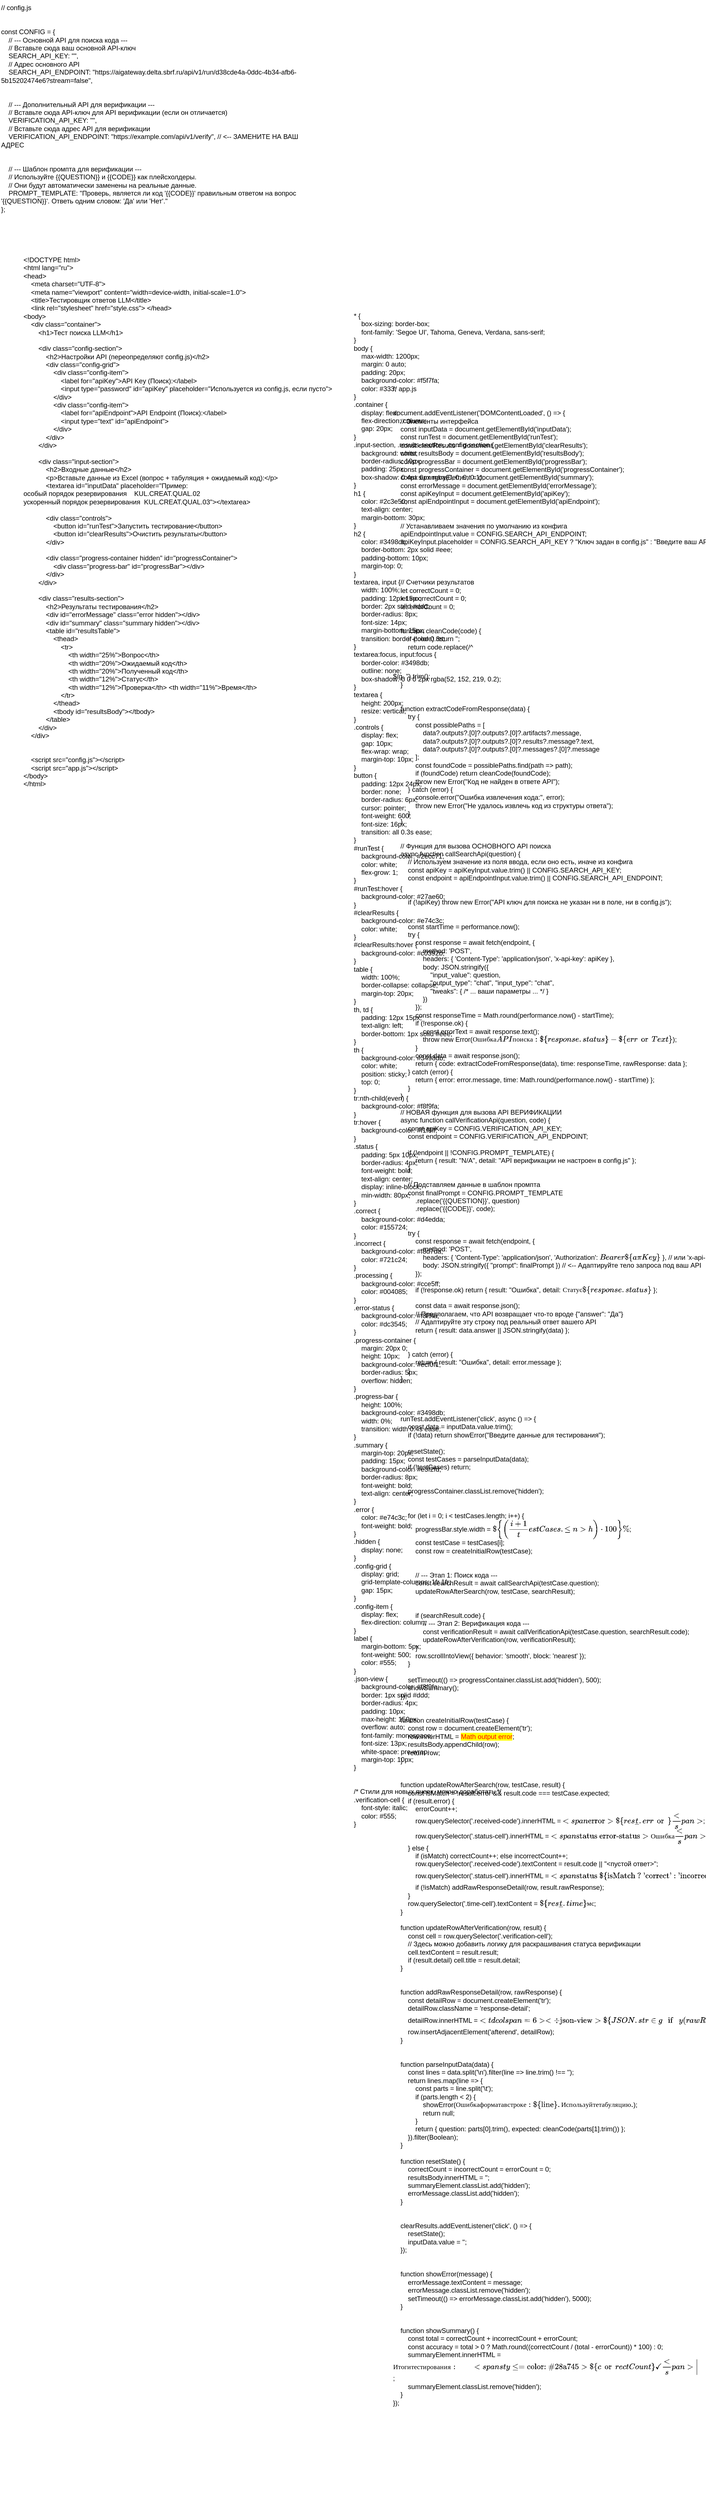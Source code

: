 <mxfile version="27.1.1">
  <diagram name="Страница — 1" id="WULPb32uHRo-QUS4CWuH">
    <mxGraphModel dx="1152" dy="692" grid="1" gridSize="10" guides="1" tooltips="1" connect="1" arrows="1" fold="1" page="1" pageScale="1" pageWidth="827" pageHeight="1169" math="0" shadow="0">
      <root>
        <mxCell id="0" />
        <mxCell id="1" parent="0" />
        <UserObject label="// config.js&#xa;&#xa;&#xa;const CONFIG = {&#xa;    // --- Основной API для поиска кода ---&#xa;    // Вставьте сюда ваш основной API-ключ&#xa;    SEARCH_API_KEY: &quot;&quot;, &#xa;    // Адрес основного API&#xa;    SEARCH_API_ENDPOINT: &quot;https://aigateway.delta.sbrf.ru/api/v1/run/d38cde4a-0ddc-4b34-afb6-5b15202474e6?stream=false&quot;,&#xa;&#xa;&#xa;    // --- Дополнительный API для верификации ---&#xa;    // Вставьте сюда API-ключ для API верификации (если он отличается)&#xa;    VERIFICATION_API_KEY: &quot;&quot;, &#xa;    // Вставьте сюда адрес API для верификации&#xa;    VERIFICATION_API_ENDPOINT: &quot;https://example.com/api/v1/verify&quot;, // &lt;-- ЗАМЕНИТЕ НА ВАШ АДРЕС&#xa;&#xa;&#xa;    // --- Шаблон промпта для верификации ---&#xa;    // Используйте {{QUESTION}} и {{CODE}} как плейсхолдеры.&#xa;    // Они будут автоматически заменены на реальные данные.&#xa;    PROMPT_TEMPLATE: &quot;Проверь, является ли код &#39;{{CODE}}&#39; правильным ответом на вопрос &#39;{{QUESTION}}&#39;. Ответь одним словом: &#39;Да&#39; или &#39;Нет&#39;.&quot;&#xa;};" link="// config.js&#xa;&#xa;&#xa;const CONFIG = {&#xa;    // --- Основной API для поиска кода ---&#xa;    // Вставьте сюда ваш основной API-ключ&#xa;    SEARCH_API_KEY: &quot;&quot;, &#xa;    // Адрес основного API&#xa;    SEARCH_API_ENDPOINT: &quot;https://aigateway.delta.sbrf.ru/api/v1/run/d38cde4a-0ddc-4b34-afb6-5b15202474e6?stream=false&quot;,&#xa;&#xa;&#xa;    // --- Дополнительный API для верификации ---&#xa;    // Вставьте сюда API-ключ для API верификации (если он отличается)&#xa;    VERIFICATION_API_KEY: &quot;&quot;, &#xa;    // Вставьте сюда адрес API для верификации&#xa;    VERIFICATION_API_ENDPOINT: &quot;https://example.com/api/v1/verify&quot;, // &lt;-- ЗАМЕНИТЕ НА ВАШ АДРЕС&#xa;&#xa;&#xa;    // --- Шаблон промпта для верификации ---&#xa;    // Используйте {{QUESTION}} и {{CODE}} как плейсхолдеры.&#xa;    // Они будут автоматически заменены на реальные данные.&#xa;    PROMPT_TEMPLATE: &quot;Проверь, является ли код &#39;{{CODE}}&#39; правильным ответом на вопрос &#39;{{QUESTION}}&#39;. Ответь одним словом: &#39;Да&#39; или &#39;Нет&#39;.&quot;&#xa;};" id="KhpofreyqJjnModskH-O-7">
          <mxCell style="text;whiteSpace=wrap;" vertex="1" parent="1">
            <mxGeometry x="50" y="10" width="560" height="400" as="geometry" />
          </mxCell>
        </UserObject>
        <UserObject label="&lt;!DOCTYPE html&gt;&#xa;&lt;html lang=&quot;ru&quot;&gt;&#xa;&lt;head&gt;&#xa;    &lt;meta charset=&quot;UTF-8&quot;&gt;&#xa;    &lt;meta name=&quot;viewport&quot; content=&quot;width=device-width, initial-scale=1.0&quot;&gt;&#xa;    &lt;title&gt;Тестировщик ответов LLM&lt;/title&gt;&#xa;    &lt;link rel=&quot;stylesheet&quot; href=&quot;style.css&quot;&gt; &lt;/head&gt;&#xa;&lt;body&gt;&#xa;    &lt;div class=&quot;container&quot;&gt;&#xa;        &lt;h1&gt;Тест поиска LLM&lt;/h1&gt;&#xa;        &#xa;        &lt;div class=&quot;config-section&quot;&gt;&#xa;            &lt;h2&gt;Настройки API (переопределяют config.js)&lt;/h2&gt;&#xa;            &lt;div class=&quot;config-grid&quot;&gt;&#xa;                &lt;div class=&quot;config-item&quot;&gt;&#xa;                    &lt;label for=&quot;apiKey&quot;&gt;API Key (Поиск):&lt;/label&gt;&#xa;                    &lt;input type=&quot;password&quot; id=&quot;apiKey&quot; placeholder=&quot;Используется из config.js, если пусто&quot;&gt;&#xa;                &lt;/div&gt;&#xa;                &lt;div class=&quot;config-item&quot;&gt;&#xa;                    &lt;label for=&quot;apiEndpoint&quot;&gt;API Endpoint (Поиск):&lt;/label&gt;&#xa;                    &lt;input type=&quot;text&quot; id=&quot;apiEndpoint&quot;&gt;&#xa;                &lt;/div&gt;&#xa;            &lt;/div&gt;&#xa;        &lt;/div&gt;&#xa;        &#xa;        &lt;div class=&quot;input-section&quot;&gt;&#xa;            &lt;h2&gt;Входные данные&lt;/h2&gt;&#xa;            &lt;p&gt;Вставьте данные из Excel (вопрос + табуляция + ожидаемый код):&lt;/p&gt;&#xa;            &lt;textarea id=&quot;inputData&quot; placeholder=&quot;Пример:&#xa;особый порядок резервирования    KUL.CREAT.QUAL.02&#xa;ускоренный порядок резервирования  KUL.CREAT.QUAL.03&quot;&gt;&lt;/textarea&gt;&#xa;            &#xa;            &lt;div class=&quot;controls&quot;&gt;&#xa;                &lt;button id=&quot;runTest&quot;&gt;Запустить тестирование&lt;/button&gt;&#xa;                &lt;button id=&quot;clearResults&quot;&gt;Очистить результаты&lt;/button&gt;&#xa;            &lt;/div&gt;&#xa;            &#xa;            &lt;div class=&quot;progress-container hidden&quot; id=&quot;progressContainer&quot;&gt;&#xa;                &lt;div class=&quot;progress-bar&quot; id=&quot;progressBar&quot;&gt;&lt;/div&gt;&#xa;            &lt;/div&gt;&#xa;        &lt;/div&gt;&#xa;        &#xa;        &lt;div class=&quot;results-section&quot;&gt;&#xa;            &lt;h2&gt;Результаты тестирования&lt;/h2&gt;&#xa;            &lt;div id=&quot;errorMessage&quot; class=&quot;error hidden&quot;&gt;&lt;/div&gt;&#xa;            &lt;div id=&quot;summary&quot; class=&quot;summary hidden&quot;&gt;&lt;/div&gt;&#xa;            &lt;table id=&quot;resultsTable&quot;&gt;&#xa;                &lt;thead&gt;&#xa;                    &lt;tr&gt;&#xa;                        &lt;th width=&quot;25%&quot;&gt;Вопрос&lt;/th&gt;&#xa;                        &lt;th width=&quot;20%&quot;&gt;Ожидаемый код&lt;/th&gt;&#xa;                        &lt;th width=&quot;20%&quot;&gt;Полученный код&lt;/th&gt;&#xa;                        &lt;th width=&quot;12%&quot;&gt;Статус&lt;/th&gt;&#xa;                        &lt;th width=&quot;12%&quot;&gt;Проверка&lt;/th&gt; &lt;th width=&quot;11%&quot;&gt;Время&lt;/th&gt;&#xa;                    &lt;/tr&gt;&#xa;                &lt;/thead&gt;&#xa;                &lt;tbody id=&quot;resultsBody&quot;&gt;&lt;/tbody&gt;&#xa;            &lt;/table&gt;&#xa;        &lt;/div&gt;&#xa;    &lt;/div&gt;&#xa;&#xa;&#xa;    &lt;script src=&quot;config.js&quot;&gt;&lt;/script&gt;&#xa;    &lt;script src=&quot;app.js&quot;&gt;&lt;/script&gt;&#xa;&lt;/body&gt;&#xa;&lt;/html&gt;" link="&lt;!DOCTYPE html&gt;&#xa;&lt;html lang=&quot;ru&quot;&gt;&#xa;&lt;head&gt;&#xa;    &lt;meta charset=&quot;UTF-8&quot;&gt;&#xa;    &lt;meta name=&quot;viewport&quot; content=&quot;width=device-width, initial-scale=1.0&quot;&gt;&#xa;    &lt;title&gt;Тестировщик ответов LLM&lt;/title&gt;&#xa;    &lt;link rel=&quot;stylesheet&quot; href=&quot;style.css&quot;&gt; &lt;/head&gt;&#xa;&lt;body&gt;&#xa;    &lt;div class=&quot;container&quot;&gt;&#xa;        &lt;h1&gt;Тест поиска LLM&lt;/h1&gt;&#xa;        &#xa;        &lt;div class=&quot;config-section&quot;&gt;&#xa;            &lt;h2&gt;Настройки API (переопределяют config.js)&lt;/h2&gt;&#xa;            &lt;div class=&quot;config-grid&quot;&gt;&#xa;                &lt;div class=&quot;config-item&quot;&gt;&#xa;                    &lt;label for=&quot;apiKey&quot;&gt;API Key (Поиск):&lt;/label&gt;&#xa;                    &lt;input type=&quot;password&quot; id=&quot;apiKey&quot; placeholder=&quot;Используется из config.js, если пусто&quot;&gt;&#xa;                &lt;/div&gt;&#xa;                &lt;div class=&quot;config-item&quot;&gt;&#xa;                    &lt;label for=&quot;apiEndpoint&quot;&gt;API Endpoint (Поиск):&lt;/label&gt;&#xa;                    &lt;input type=&quot;text&quot; id=&quot;apiEndpoint&quot;&gt;&#xa;                &lt;/div&gt;&#xa;            &lt;/div&gt;&#xa;        &lt;/div&gt;&#xa;        &#xa;        &lt;div class=&quot;input-section&quot;&gt;&#xa;            &lt;h2&gt;Входные данные&lt;/h2&gt;&#xa;            &lt;p&gt;Вставьте данные из Excel (вопрос + табуляция + ожидаемый код):&lt;/p&gt;&#xa;            &lt;textarea id=&quot;inputData&quot; placeholder=&quot;Пример:&#xa;особый порядок резервирования    KUL.CREAT.QUAL.02&#xa;ускоренный порядок резервирования  KUL.CREAT.QUAL.03&quot;&gt;&lt;/textarea&gt;&#xa;            &#xa;            &lt;div class=&quot;controls&quot;&gt;&#xa;                &lt;button id=&quot;runTest&quot;&gt;Запустить тестирование&lt;/button&gt;&#xa;                &lt;button id=&quot;clearResults&quot;&gt;Очистить результаты&lt;/button&gt;&#xa;            &lt;/div&gt;&#xa;            &#xa;            &lt;div class=&quot;progress-container hidden&quot; id=&quot;progressContainer&quot;&gt;&#xa;                &lt;div class=&quot;progress-bar&quot; id=&quot;progressBar&quot;&gt;&lt;/div&gt;&#xa;            &lt;/div&gt;&#xa;        &lt;/div&gt;&#xa;        &#xa;        &lt;div class=&quot;results-section&quot;&gt;&#xa;            &lt;h2&gt;Результаты тестирования&lt;/h2&gt;&#xa;            &lt;div id=&quot;errorMessage&quot; class=&quot;error hidden&quot;&gt;&lt;/div&gt;&#xa;            &lt;div id=&quot;summary&quot; class=&quot;summary hidden&quot;&gt;&lt;/div&gt;&#xa;            &lt;table id=&quot;resultsTable&quot;&gt;&#xa;                &lt;thead&gt;&#xa;                    &lt;tr&gt;&#xa;                        &lt;th width=&quot;25%&quot;&gt;Вопрос&lt;/th&gt;&#xa;                        &lt;th width=&quot;20%&quot;&gt;Ожидаемый код&lt;/th&gt;&#xa;                        &lt;th width=&quot;20%&quot;&gt;Полученный код&lt;/th&gt;&#xa;                        &lt;th width=&quot;12%&quot;&gt;Статус&lt;/th&gt;&#xa;                        &lt;th width=&quot;12%&quot;&gt;Проверка&lt;/th&gt; &lt;th width=&quot;11%&quot;&gt;Время&lt;/th&gt;&#xa;                    &lt;/tr&gt;&#xa;                &lt;/thead&gt;&#xa;                &lt;tbody id=&quot;resultsBody&quot;&gt;&lt;/tbody&gt;&#xa;            &lt;/table&gt;&#xa;        &lt;/div&gt;&#xa;    &lt;/div&gt;&#xa;&#xa;&#xa;    &lt;script src=&quot;config.js&quot;&gt;&lt;/script&gt;&#xa;    &lt;script src=&quot;app.js&quot;&gt;&lt;/script&gt;&#xa;&lt;/body&gt;&#xa;&lt;/html&gt;" id="KhpofreyqJjnModskH-O-8">
          <mxCell style="text;whiteSpace=wrap;" vertex="1" parent="1">
            <mxGeometry x="90" y="460" width="560" height="990" as="geometry" />
          </mxCell>
        </UserObject>
        <UserObject label="// app.js&#xa;&#xa;&#xa;document.addEventListener(&#39;DOMContentLoaded&#39;, () =&gt; {&#xa;    // Элементы интерфейса&#xa;    const inputData = document.getElementById(&#39;inputData&#39;);&#xa;    const runTest = document.getElementById(&#39;runTest&#39;);&#xa;    const clearResults = document.getElementById(&#39;clearResults&#39;);&#xa;    const resultsBody = document.getElementById(&#39;resultsBody&#39;);&#xa;    const progressBar = document.getElementById(&#39;progressBar&#39;);&#xa;    const progressContainer = document.getElementById(&#39;progressContainer&#39;);&#xa;    const summaryElement = document.getElementById(&#39;summary&#39;);&#xa;    const errorMessage = document.getElementById(&#39;errorMessage&#39;);&#xa;    const apiKeyInput = document.getElementById(&#39;apiKey&#39;);&#xa;    const apiEndpointInput = document.getElementById(&#39;apiEndpoint&#39;);&#xa;&#xa;&#xa;    // Устанавливаем значения по умолчанию из конфига&#xa;    apiEndpointInput.value = CONFIG.SEARCH_API_ENDPOINT;&#xa;    apiKeyInput.placeholder = CONFIG.SEARCH_API_KEY ? &quot;Ключ задан в config.js&quot; : &quot;Введите ваш API ключ&quot;;&#xa;&#xa;&#xa;&#xa;&#xa;    // Счетчики результатов&#xa;    let correctCount = 0;&#xa;    let incorrectCount = 0;&#xa;    let errorCount = 0;&#xa;&#xa;&#xa;    function cleanCode(code) {&#xa;        if (!code) return &#39;&#39;;&#xa;        return code.replace(/^\[|\]$/g, &#39;&#39;).trim();&#xa;    }&#xa;&#xa;&#xa;    function extractCodeFromResponse(data) {&#xa;        try {&#xa;            const possiblePaths = [&#xa;                data?.outputs?.[0]?.outputs?.[0]?.artifacts?.message,&#xa;                data?.outputs?.[0]?.outputs?.[0]?.results?.message?.text,&#xa;                data?.outputs?.[0]?.outputs?.[0]?.messages?.[0]?.message&#xa;            ];&#xa;            const foundCode = possiblePaths.find(path =&gt; path);&#xa;            if (foundCode) return cleanCode(foundCode);&#xa;            throw new Error(&quot;Код не найден в ответе API&quot;);&#xa;        } catch (error) {&#xa;            console.error(&quot;Ошибка извлечения кода:&quot;, error);&#xa;            throw new Error(&quot;Не удалось извлечь код из структуры ответа&quot;);&#xa;        }&#xa;    }&#xa;&#xa;&#xa;    // Функция для вызова ОСНОВНОГО API поиска&#xa;    async function callSearchApi(question) {&#xa;        // Используем значение из поля ввода, если оно есть, иначе из конфига&#xa;        const apiKey = apiKeyInput.value.trim() || CONFIG.SEARCH_API_KEY;&#xa;        const endpoint = apiEndpointInput.value.trim() || CONFIG.SEARCH_API_ENDPOINT;&#xa;&#xa;&#xa;        if (!apiKey) throw new Error(&quot;API ключ для поиска не указан ни в поле, ни в config.js&quot;);&#xa;&#xa;&#xa;        const startTime = performance.now();&#xa;        try {&#xa;            const response = await fetch(endpoint, {&#xa;                method: &#39;POST&#39;,&#xa;                headers: { &#39;Content-Type&#39;: &#39;application/json&#39;, &#39;x-api-key&#39;: apiKey },&#xa;                body: JSON.stringify({&#xa;                    &quot;input_value&quot;: question,&#xa;                    &quot;output_type&quot;: &quot;chat&quot;, &quot;input_type&quot;: &quot;chat&quot;,&#xa;                    &quot;tweaks&quot;: { /* ... ваши параметры ... */ }&#xa;                })&#xa;            });&#xa;            const responseTime = Math.round(performance.now() - startTime);&#xa;            if (!response.ok) {&#xa;                const errorText = await response.text();&#xa;                throw new Error(`Ошибка API поиска: ${response.status} - ${errorText}`);&#xa;            }&#xa;            const data = await response.json();&#xa;            return { code: extractCodeFromResponse(data), time: responseTime, rawResponse: data };&#xa;        } catch (error) {&#xa;            return { error: error.message, time: Math.round(performance.now() - startTime) };&#xa;        }&#xa;    }&#xa;    &#xa;    // НОВАЯ функция для вызова API ВЕРИФИКАЦИИ&#xa;    async function callVerificationApi(question, code) {&#xa;        const apiKey = CONFIG.VERIFICATION_API_KEY;&#xa;        const endpoint = CONFIG.VERIFICATION_API_ENDPOINT;&#xa;        &#xa;        if (!endpoint || !CONFIG.PROMPT_TEMPLATE) {&#xa;            return { result: &quot;N/A&quot;, detail: &quot;API верификации не настроен в config.js&quot; };&#xa;        }&#xa;        &#xa;        // Подставляем данные в шаблон промпта&#xa;        const finalPrompt = CONFIG.PROMPT_TEMPLATE&#xa;            .replace(&#39;{{QUESTION}}&#39;, question)&#xa;            .replace(&#39;{{CODE}}&#39;, code);&#xa;&#xa;&#xa;        try {&#xa;            const response = await fetch(endpoint, {&#xa;                method: &#39;POST&#39;,&#xa;                headers: { &#39;Content-Type&#39;: &#39;application/json&#39;, &#39;Authorization&#39;: `Bearer ${apiKey}` }, // или &#39;x-api-key&#39; в зависимости от вашего API&#xa;                body: JSON.stringify({ &quot;prompt&quot;: finalPrompt }) // &lt;-- Адаптируйте тело запроса под ваш API&#xa;            });&#xa;            &#xa;            if (!response.ok) return { result: &quot;Ошибка&quot;, detail: `Статус ${response.status}` };&#xa;            &#xa;            const data = await response.json();&#xa;            // Предполагаем, что API возвращает что-то вроде {&quot;answer&quot;: &quot;Да&quot;}&#xa;            // Адаптируйте эту строку под реальный ответ вашего API&#xa;            return { result: data.answer || JSON.stringify(data) };&#xa;&#xa;&#xa;        } catch (error) {&#xa;            return { result: &quot;Ошибка&quot;, detail: error.message };&#xa;        }&#xa;    }&#xa;&#xa;&#xa;&#xa;&#xa;    runTest.addEventListener(&#39;click&#39;, async () =&gt; {&#xa;        const data = inputData.value.trim();&#xa;        if (!data) return showError(&quot;Введите данные для тестирования&quot;);&#xa;        &#xa;        resetState();&#xa;        const testCases = parseInputData(data);&#xa;        if (!testCases) return;&#xa;&#xa;&#xa;        progressContainer.classList.remove(&#39;hidden&#39;);&#xa;&#xa;&#xa;        for (let i = 0; i &lt; testCases.length; i++) {&#xa;            progressBar.style.width = `${((i + 1) / testCases.length) * 100}%`;&#xa;            const testCase = testCases[i];&#xa;            const row = createInitialRow(testCase);&#xa;&#xa;&#xa;            // --- Этап 1: Поиск кода ---&#xa;            const searchResult = await callSearchApi(testCase.question);&#xa;            updateRowAfterSearch(row, testCase, searchResult);&#xa;&#xa;&#xa;            if (searchResult.code) {&#xa;                // --- Этап 2: Верификация кода ---&#xa;                const verificationResult = await callVerificationApi(testCase.question, searchResult.code);&#xa;                updateRowAfterVerification(row, verificationResult);&#xa;            }&#xa;            row.scrollIntoView({ behavior: &#39;smooth&#39;, block: &#39;nearest&#39; });&#xa;        }&#xa;        &#xa;        setTimeout(() =&gt; progressContainer.classList.add(&#39;hidden&#39;), 500);&#xa;        showSummary();&#xa;    });&#xa;&#xa;&#xa;    function createInitialRow(testCase) {&#xa;        const row = document.createElement(&#39;tr&#39;);&#xa;        row.innerHTML = `&#xa;            &lt;td&gt;${testCase.question}&lt;/td&gt;&#xa;            &lt;td&gt;${testCase.expected}&lt;/td&gt;&#xa;            &lt;td class=&quot;received-code&quot;&gt;...&lt;/td&gt;&#xa;            &lt;td class=&quot;status-cell&quot;&gt;&lt;span class=&quot;status processing&quot;&gt;Обработка&lt;/span&gt;&lt;/td&gt;&#xa;            &lt;td class=&quot;verification-cell&quot;&gt;...&lt;/td&gt;&#xa;            &lt;td class=&quot;time-cell&quot;&gt;...&lt;/td&gt;&#xa;        `;&#xa;        resultsBody.appendChild(row);&#xa;        return row;&#xa;    }&#xa;&#xa;&#xa;    function updateRowAfterSearch(row, testCase, result) {&#xa;        const isMatch = !result.error &amp;&amp; result.code === testCase.expected;&#xa;        if (result.error) {&#xa;            errorCount++;&#xa;            row.querySelector(&#39;.received-code&#39;).innerHTML = `&lt;span class=&quot;error&quot;&gt;${result.error}&lt;/span&gt;`;&#xa;            row.querySelector(&#39;.status-cell&#39;).innerHTML = `&lt;span class=&quot;status error-status&quot;&gt;Ошибка&lt;/span&gt;`;&#xa;        } else {&#xa;            if (isMatch) correctCount++; else incorrectCount++;&#xa;            row.querySelector(&#39;.received-code&#39;).textContent = result.code || &quot;&lt;пустой ответ&gt;&quot;;&#xa;            row.querySelector(&#39;.status-cell&#39;).innerHTML = `&lt;span class=&quot;status ${isMatch ? &#39;correct&#39; : &#39;incorrect&#39;}&quot;&gt;${isMatch ? &#39;Совпадает&#39; : &#39;Не совпадает&#39;}&lt;/span&gt;`;&#xa;            if (!isMatch) addRawResponseDetail(row, result.rawResponse);&#xa;        }&#xa;        row.querySelector(&#39;.time-cell&#39;).textContent = `${result.time}мс`;&#xa;    }&#xa;    &#xa;    function updateRowAfterVerification(row, result) {&#xa;        const cell = row.querySelector(&#39;.verification-cell&#39;);&#xa;        // Здесь можно добавить логику для раскрашивания статуса верификации&#xa;        cell.textContent = result.result;&#xa;        if (result.detail) cell.title = result.detail;&#xa;    }&#xa;&#xa;&#xa;    function addRawResponseDetail(row, rawResponse) {&#xa;        const detailRow = document.createElement(&#39;tr&#39;);&#xa;        detailRow.className = &#39;response-detail&#39;;&#xa;        detailRow.innerHTML = `&lt;td colspan=&quot;6&quot;&gt;&lt;div class=&quot;json-view&quot;&gt;${JSON.stringify(rawResponse, null, 2)}&lt;/div&gt;&lt;/td&gt;`;&#xa;        row.insertAdjacentElement(&#39;afterend&#39;, detailRow);&#xa;    }&#xa;&#xa;&#xa;    function parseInputData(data) {&#xa;        const lines = data.split(&#39;\n&#39;).filter(line =&gt; line.trim() !== &#39;&#39;);&#xa;        return lines.map(line =&gt; {&#xa;            const parts = line.split(&#39;\t&#39;);&#xa;            if (parts.length &lt; 2) {&#xa;                showError(`Ошибка формата в строке: &quot;${line}&quot;. Используйте табуляцию.`);&#xa;                return null;&#xa;            }&#xa;            return { question: parts[0].trim(), expected: cleanCode(parts[1].trim()) };&#xa;        }).filter(Boolean);&#xa;    }&#xa;    &#xa;    function resetState() {&#xa;        correctCount = incorrectCount = errorCount = 0;&#xa;        resultsBody.innerHTML = &#39;&#39;;&#xa;        summaryElement.classList.add(&#39;hidden&#39;);&#xa;        errorMessage.classList.add(&#39;hidden&#39;);&#xa;    }&#xa;&#xa;&#xa;    clearResults.addEventListener(&#39;click&#39;, () =&gt; {&#xa;        resetState();&#xa;        inputData.value = &#39;&#39;;&#xa;    });&#xa;&#xa;&#xa;    function showError(message) {&#xa;        errorMessage.textContent = message;&#xa;        errorMessage.classList.remove(&#39;hidden&#39;);&#xa;        setTimeout(() =&gt; errorMessage.classList.add(&#39;hidden&#39;), 5000);&#xa;    }&#xa;&#xa;&#xa;    function showSummary() {&#xa;        const total = correctCount + incorrectCount + errorCount;&#xa;        const accuracy = total &gt; 0 ? Math.round((correctCount / (total - errorCount)) * 100) : 0;&#xa;        summaryElement.innerHTML = `&#xa;            Итоги тестирования: &#xa;            &lt;span style=&quot;color: #28a745&quot;&gt;${correctCount} ✓&lt;/span&gt; | &#xa;            &lt;span style=&quot;color: #dc3545&quot;&gt;${incorrectCount} ✗&lt;/span&gt; | &#xa;            &lt;span style=&quot;color: #ffc107&quot;&gt;${errorCount} ⚠&lt;/span&gt;&#xa;            | Точность (без ошибок): &lt;strong&gt;${accuracy}%&lt;/strong&gt;&#xa;        `;&#xa;        summaryElement.classList.remove(&#39;hidden&#39;);&#xa;    }&#xa;});" link="// app.js&#xa;&#xa;&#xa;document.addEventListener(&#39;DOMContentLoaded&#39;, () =&gt; {&#xa;    // Элементы интерфейса&#xa;    const inputData = document.getElementById(&#39;inputData&#39;);&#xa;    const runTest = document.getElementById(&#39;runTest&#39;);&#xa;    const clearResults = document.getElementById(&#39;clearResults&#39;);&#xa;    const resultsBody = document.getElementById(&#39;resultsBody&#39;);&#xa;    const progressBar = document.getElementById(&#39;progressBar&#39;);&#xa;    const progressContainer = document.getElementById(&#39;progressContainer&#39;);&#xa;    const summaryElement = document.getElementById(&#39;summary&#39;);&#xa;    const errorMessage = document.getElementById(&#39;errorMessage&#39;);&#xa;    const apiKeyInput = document.getElementById(&#39;apiKey&#39;);&#xa;    const apiEndpointInput = document.getElementById(&#39;apiEndpoint&#39;);&#xa;&#xa;&#xa;    // Устанавливаем значения по умолчанию из конфига&#xa;    apiEndpointInput.value = CONFIG.SEARCH_API_ENDPOINT;&#xa;    apiKeyInput.placeholder = CONFIG.SEARCH_API_KEY ? &quot;Ключ задан в config.js&quot; : &quot;Введите ваш API ключ&quot;;&#xa;&#xa;&#xa;&#xa;&#xa;    // Счетчики результатов&#xa;    let correctCount = 0;&#xa;    let incorrectCount = 0;&#xa;    let errorCount = 0;&#xa;&#xa;&#xa;    function cleanCode(code) {&#xa;        if (!code) return &#39;&#39;;&#xa;        return code.replace(/^\[|\]$/g, &#39;&#39;).trim();&#xa;    }&#xa;&#xa;&#xa;    function extractCodeFromResponse(data) {&#xa;        try {&#xa;            const possiblePaths = [&#xa;                data?.outputs?.[0]?.outputs?.[0]?.artifacts?.message,&#xa;                data?.outputs?.[0]?.outputs?.[0]?.results?.message?.text,&#xa;                data?.outputs?.[0]?.outputs?.[0]?.messages?.[0]?.message&#xa;            ];&#xa;            const foundCode = possiblePaths.find(path =&gt; path);&#xa;            if (foundCode) return cleanCode(foundCode);&#xa;            throw new Error(&quot;Код не найден в ответе API&quot;);&#xa;        } catch (error) {&#xa;            console.error(&quot;Ошибка извлечения кода:&quot;, error);&#xa;            throw new Error(&quot;Не удалось извлечь код из структуры ответа&quot;);&#xa;        }&#xa;    }&#xa;&#xa;&#xa;    // Функция для вызова ОСНОВНОГО API поиска&#xa;    async function callSearchApi(question) {&#xa;        // Используем значение из поля ввода, если оно есть, иначе из конфига&#xa;        const apiKey = apiKeyInput.value.trim() || CONFIG.SEARCH_API_KEY;&#xa;        const endpoint = apiEndpointInput.value.trim() || CONFIG.SEARCH_API_ENDPOINT;&#xa;&#xa;&#xa;        if (!apiKey) throw new Error(&quot;API ключ для поиска не указан ни в поле, ни в config.js&quot;);&#xa;&#xa;&#xa;        const startTime = performance.now();&#xa;        try {&#xa;            const response = await fetch(endpoint, {&#xa;                method: &#39;POST&#39;,&#xa;                headers: { &#39;Content-Type&#39;: &#39;application/json&#39;, &#39;x-api-key&#39;: apiKey },&#xa;                body: JSON.stringify({&#xa;                    &quot;input_value&quot;: question,&#xa;                    &quot;output_type&quot;: &quot;chat&quot;, &quot;input_type&quot;: &quot;chat&quot;,&#xa;                    &quot;tweaks&quot;: { /* ... ваши параметры ... */ }&#xa;                })&#xa;            });&#xa;            const responseTime = Math.round(performance.now() - startTime);&#xa;            if (!response.ok) {&#xa;                const errorText = await response.text();&#xa;                throw new Error(`Ошибка API поиска: ${response.status} - ${errorText}`);&#xa;            }&#xa;            const data = await response.json();&#xa;            return { code: extractCodeFromResponse(data), time: responseTime, rawResponse: data };&#xa;        } catch (error) {&#xa;            return { error: error.message, time: Math.round(performance.now() - startTime) };&#xa;        }&#xa;    }&#xa;    &#xa;    // НОВАЯ функция для вызова API ВЕРИФИКАЦИИ&#xa;    async function callVerificationApi(question, code) {&#xa;        const apiKey = CONFIG.VERIFICATION_API_KEY;&#xa;        const endpoint = CONFIG.VERIFICATION_API_ENDPOINT;&#xa;        &#xa;        if (!endpoint || !CONFIG.PROMPT_TEMPLATE) {&#xa;            return { result: &quot;N/A&quot;, detail: &quot;API верификации не настроен в config.js&quot; };&#xa;        }&#xa;        &#xa;        // Подставляем данные в шаблон промпта&#xa;        const finalPrompt = CONFIG.PROMPT_TEMPLATE&#xa;            .replace(&#39;{{QUESTION}}&#39;, question)&#xa;            .replace(&#39;{{CODE}}&#39;, code);&#xa;&#xa;&#xa;        try {&#xa;            const response = await fetch(endpoint, {&#xa;                method: &#39;POST&#39;,&#xa;                headers: { &#39;Content-Type&#39;: &#39;application/json&#39;, &#39;Authorization&#39;: `Bearer ${apiKey}` }, // или &#39;x-api-key&#39; в зависимости от вашего API&#xa;                body: JSON.stringify({ &quot;prompt&quot;: finalPrompt }) // &lt;-- Адаптируйте тело запроса под ваш API&#xa;            });&#xa;            &#xa;            if (!response.ok) return { result: &quot;Ошибка&quot;, detail: `Статус ${response.status}` };&#xa;            &#xa;            const data = await response.json();&#xa;            // Предполагаем, что API возвращает что-то вроде {&quot;answer&quot;: &quot;Да&quot;}&#xa;            // Адаптируйте эту строку под реальный ответ вашего API&#xa;            return { result: data.answer || JSON.stringify(data) };&#xa;&#xa;&#xa;        } catch (error) {&#xa;            return { result: &quot;Ошибка&quot;, detail: error.message };&#xa;        }&#xa;    }&#xa;&#xa;&#xa;&#xa;&#xa;    runTest.addEventListener(&#39;click&#39;, async () =&gt; {&#xa;        const data = inputData.value.trim();&#xa;        if (!data) return showError(&quot;Введите данные для тестирования&quot;);&#xa;        &#xa;        resetState();&#xa;        const testCases = parseInputData(data);&#xa;        if (!testCases) return;&#xa;&#xa;&#xa;        progressContainer.classList.remove(&#39;hidden&#39;);&#xa;&#xa;&#xa;        for (let i = 0; i &lt; testCases.length; i++) {&#xa;            progressBar.style.width = `${((i + 1) / testCases.length) * 100}%`;&#xa;            const testCase = testCases[i];&#xa;            const row = createInitialRow(testCase);&#xa;&#xa;&#xa;            // --- Этап 1: Поиск кода ---&#xa;            const searchResult = await callSearchApi(testCase.question);&#xa;            updateRowAfterSearch(row, testCase, searchResult);&#xa;&#xa;&#xa;            if (searchResult.code) {&#xa;                // --- Этап 2: Верификация кода ---&#xa;                const verificationResult = await callVerificationApi(testCase.question, searchResult.code);&#xa;                updateRowAfterVerification(row, verificationResult);&#xa;            }&#xa;            row.scrollIntoView({ behavior: &#39;smooth&#39;, block: &#39;nearest&#39; });&#xa;        }&#xa;        &#xa;        setTimeout(() =&gt; progressContainer.classList.add(&#39;hidden&#39;), 500);&#xa;        showSummary();&#xa;    });&#xa;&#xa;&#xa;    function createInitialRow(testCase) {&#xa;        const row = document.createElement(&#39;tr&#39;);&#xa;        row.innerHTML = `&#xa;            &lt;td&gt;${testCase.question}&lt;/td&gt;&#xa;            &lt;td&gt;${testCase.expected}&lt;/td&gt;&#xa;            &lt;td class=&quot;received-code&quot;&gt;...&lt;/td&gt;&#xa;            &lt;td class=&quot;status-cell&quot;&gt;&lt;span class=&quot;status processing&quot;&gt;Обработка&lt;/span&gt;&lt;/td&gt;&#xa;            &lt;td class=&quot;verification-cell&quot;&gt;...&lt;/td&gt;&#xa;            &lt;td class=&quot;time-cell&quot;&gt;...&lt;/td&gt;&#xa;        `;&#xa;        resultsBody.appendChild(row);&#xa;        return row;&#xa;    }&#xa;&#xa;&#xa;    function updateRowAfterSearch(row, testCase, result) {&#xa;        const isMatch = !result.error &amp;&amp; result.code === testCase.expected;&#xa;        if (result.error) {&#xa;            errorCount++;&#xa;            row.querySelector(&#39;.received-code&#39;).innerHTML = `&lt;span class=&quot;error&quot;&gt;${result.error}&lt;/span&gt;`;&#xa;            row.querySelector(&#39;.status-cell&#39;).innerHTML = `&lt;span class=&quot;status error-status&quot;&gt;Ошибка&lt;/span&gt;`;&#xa;        } else {&#xa;            if (isMatch) correctCount++; else incorrectCount++;&#xa;            row.querySelector(&#39;.received-code&#39;).textContent = result.code || &quot;&lt;пустой ответ&gt;&quot;;&#xa;            row.querySelector(&#39;.status-cell&#39;).innerHTML = `&lt;span class=&quot;status ${isMatch ? &#39;correct&#39; : &#39;incorrect&#39;}&quot;&gt;${isMatch ? &#39;Совпадает&#39; : &#39;Не совпадает&#39;}&lt;/span&gt;`;&#xa;            if (!isMatch) addRawResponseDetail(row, result.rawResponse);&#xa;        }&#xa;        row.querySelector(&#39;.time-cell&#39;).textContent = `${result.time}мс`;&#xa;    }&#xa;    &#xa;    function updateRowAfterVerification(row, result) {&#xa;        const cell = row.querySelector(&#39;.verification-cell&#39;);&#xa;        // Здесь можно добавить логику для раскрашивания статуса верификации&#xa;        cell.textContent = result.result;&#xa;        if (result.detail) cell.title = result.detail;&#xa;    }&#xa;&#xa;&#xa;    function addRawResponseDetail(row, rawResponse) {&#xa;        const detailRow = document.createElement(&#39;tr&#39;);&#xa;        detailRow.className = &#39;response-detail&#39;;&#xa;        detailRow.innerHTML = `&lt;td colspan=&quot;6&quot;&gt;&lt;div class=&quot;json-view&quot;&gt;${JSON.stringify(rawResponse, null, 2)}&lt;/div&gt;&lt;/td&gt;`;&#xa;        row.insertAdjacentElement(&#39;afterend&#39;, detailRow);&#xa;    }&#xa;&#xa;&#xa;    function parseInputData(data) {&#xa;        const lines = data.split(&#39;\n&#39;).filter(line =&gt; line.trim() !== &#39;&#39;);&#xa;        return lines.map(line =&gt; {&#xa;            const parts = line.split(&#39;\t&#39;);&#xa;            if (parts.length &lt; 2) {&#xa;                showError(`Ошибка формата в строке: &quot;${line}&quot;. Используйте табуляцию.`);&#xa;                return null;&#xa;            }&#xa;            return { question: parts[0].trim(), expected: cleanCode(parts[1].trim()) };&#xa;        }).filter(Boolean);&#xa;    }&#xa;    &#xa;    function resetState() {&#xa;        correctCount = incorrectCount = errorCount = 0;&#xa;        resultsBody.innerHTML = &#39;&#39;;&#xa;        summaryElement.classList.add(&#39;hidden&#39;);&#xa;        errorMessage.classList.add(&#39;hidden&#39;);&#xa;    }&#xa;&#xa;&#xa;    clearResults.addEventListener(&#39;click&#39;, () =&gt; {&#xa;        resetState();&#xa;        inputData.value = &#39;&#39;;&#xa;    });&#xa;&#xa;&#xa;    function showError(message) {&#xa;        errorMessage.textContent = message;&#xa;        errorMessage.classList.remove(&#39;hidden&#39;);&#xa;        setTimeout(() =&gt; errorMessage.classList.add(&#39;hidden&#39;), 5000);&#xa;    }&#xa;&#xa;&#xa;    function showSummary() {&#xa;        const total = correctCount + incorrectCount + errorCount;&#xa;        const accuracy = total &gt; 0 ? Math.round((correctCount / (total - errorCount)) * 100) : 0;&#xa;        summaryElement.innerHTML = `&#xa;            Итоги тестирования: &#xa;            &lt;span style=&quot;color: #28a745&quot;&gt;${correctCount} ✓&lt;/span&gt; | &#xa;            &lt;span style=&quot;color: #dc3545&quot;&gt;${incorrectCount} ✗&lt;/span&gt; | &#xa;            &lt;span style=&quot;color: #ffc107&quot;&gt;${errorCount} ⚠&lt;/span&gt;&#xa;            | Точность (без ошибок): &lt;strong&gt;${accuracy}%&lt;/strong&gt;&#xa;        `;&#xa;        summaryElement.classList.remove(&#39;hidden&#39;);&#xa;    }&#xa;});" id="KhpofreyqJjnModskH-O-9">
          <mxCell style="text;whiteSpace=wrap;" vertex="1" parent="1">
            <mxGeometry x="750" y="690" width="560" height="3780" as="geometry" />
          </mxCell>
        </UserObject>
        <mxCell id="KhpofreyqJjnModskH-O-10" value="* {&#xa;    box-sizing: border-box;&#xa;    font-family: &#39;Segoe UI&#39;, Tahoma, Geneva, Verdana, sans-serif;&#xa;}&#xa;body {&#xa;    max-width: 1200px;&#xa;    margin: 0 auto;&#xa;    padding: 20px;&#xa;    background-color: #f5f7fa;&#xa;    color: #333;&#xa;}&#xa;.container {&#xa;    display: flex;&#xa;    flex-direction: column;&#xa;    gap: 20px;&#xa;}&#xa;.input-section, .results-section, .config-section {&#xa;    background: white;&#xa;    border-radius: 10px;&#xa;    padding: 25px;&#xa;    box-shadow: 0 4px 6px rgba(0, 0, 0, 0.1);&#xa;}&#xa;h1 {&#xa;    color: #2c3e50;&#xa;    text-align: center;&#xa;    margin-bottom: 30px;&#xa;}&#xa;h2 {&#xa;    color: #3498db;&#xa;    border-bottom: 2px solid #eee;&#xa;    padding-bottom: 10px;&#xa;    margin-top: 0;&#xa;}&#xa;textarea, input {&#xa;    width: 100%;&#xa;    padding: 12px 15px;&#xa;    border: 2px solid #ddd;&#xa;    border-radius: 8px;&#xa;    font-size: 14px;&#xa;    margin-bottom: 15px;&#xa;    transition: border-color 0.3s;&#xa;}&#xa;textarea:focus, input:focus {&#xa;    border-color: #3498db;&#xa;    outline: none;&#xa;    box-shadow: 0 0 0 2px rgba(52, 152, 219, 0.2);&#xa;}&#xa;textarea {&#xa;    height: 200px;&#xa;    resize: vertical;&#xa;}&#xa;.controls {&#xa;    display: flex;&#xa;    gap: 10px;&#xa;    flex-wrap: wrap;&#xa;    margin-top: 10px;&#xa;}&#xa;button {&#xa;    padding: 12px 24px;&#xa;    border: none;&#xa;    border-radius: 6px;&#xa;    cursor: pointer;&#xa;    font-weight: 600;&#xa;    font-size: 16px;&#xa;    transition: all 0.3s ease;&#xa;}&#xa;#runTest {&#xa;    background-color: #2ecc71;&#xa;    color: white;&#xa;    flex-grow: 1;&#xa;}&#xa;#runTest:hover {&#xa;    background-color: #27ae60;&#xa;}&#xa;#clearResults {&#xa;    background-color: #e74c3c;&#xa;    color: white;&#xa;}&#xa;#clearResults:hover {&#xa;    background-color: #c0392b;&#xa;}&#xa;table {&#xa;    width: 100%;&#xa;    border-collapse: collapse;&#xa;    margin-top: 20px;&#xa;}&#xa;th, td {&#xa;    padding: 12px 15px;&#xa;    text-align: left;&#xa;    border-bottom: 1px solid #eee;&#xa;}&#xa;th {&#xa;    background-color: #3498db;&#xa;    color: white;&#xa;    position: sticky;&#xa;    top: 0;&#xa;}&#xa;tr:nth-child(even) {&#xa;    background-color: #f8f9fa;&#xa;}&#xa;tr:hover {&#xa;    background-color: #f1f8ff;&#xa;}&#xa;.status {&#xa;    padding: 5px 10px;&#xa;    border-radius: 4px;&#xa;    font-weight: bold;&#xa;    text-align: center;&#xa;    display: inline-block;&#xa;    min-width: 80px;&#xa;}&#xa;.correct {&#xa;    background-color: #d4edda;&#xa;    color: #155724;&#xa;}&#xa;.incorrect {&#xa;    background-color: #f8d7da;&#xa;    color: #721c24;&#xa;}&#xa;.processing {&#xa;    background-color: #cce5ff;&#xa;    color: #004085;&#xa;}&#xa;.error-status {&#xa;    background-color: #f8f9fa;&#xa;    color: #dc3545;&#xa;}&#xa;.progress-container {&#xa;    margin: 20px 0;&#xa;    height: 10px;&#xa;    background-color: #ecf0f1;&#xa;    border-radius: 5px;&#xa;    overflow: hidden;&#xa;}&#xa;.progress-bar {&#xa;    height: 100%;&#xa;    background-color: #3498db;&#xa;    width: 0%;&#xa;    transition: width 0.4s ease;&#xa;}&#xa;.summary {&#xa;    margin-top: 20px;&#xa;    padding: 15px;&#xa;    background-color: #e3f2fd;&#xa;    border-radius: 8px;&#xa;    font-weight: bold;&#xa;    text-align: center;&#xa;}&#xa;.error {&#xa;    color: #e74c3c;&#xa;    font-weight: bold;&#xa;}&#xa;.hidden {&#xa;    display: none;&#xa;}&#xa;.config-grid {&#xa;    display: grid;&#xa;    grid-template-columns: 1fr 1fr;&#xa;    gap: 15px;&#xa;}&#xa;.config-item {&#xa;    display: flex;&#xa;    flex-direction: column;&#xa;}&#xa;label {&#xa;    margin-bottom: 5px;&#xa;    font-weight: 500;&#xa;    color: #555;&#xa;}&#xa;.json-view {&#xa;    background-color: #f8f9fa;&#xa;    border: 1px solid #ddd;&#xa;    border-radius: 4px;&#xa;    padding: 10px;&#xa;    max-height: 150px;&#xa;    overflow: auto;&#xa;    font-family: monospace;&#xa;    font-size: 13px;&#xa;    white-space: pre-wrap;&#xa;    margin-top: 10px;&#xa;}&#xa;&#xa;&#xa;/* Стили для новых ячеек, можно доработать */&#xa;.verification-cell {&#xa;    font-style: italic;&#xa;    color: #555;&#xa;}" style="text;whiteSpace=wrap;" vertex="1" parent="1">
          <mxGeometry x="680" y="560" width="370" height="2730" as="geometry" />
        </mxCell>
      </root>
    </mxGraphModel>
  </diagram>
</mxfile>
